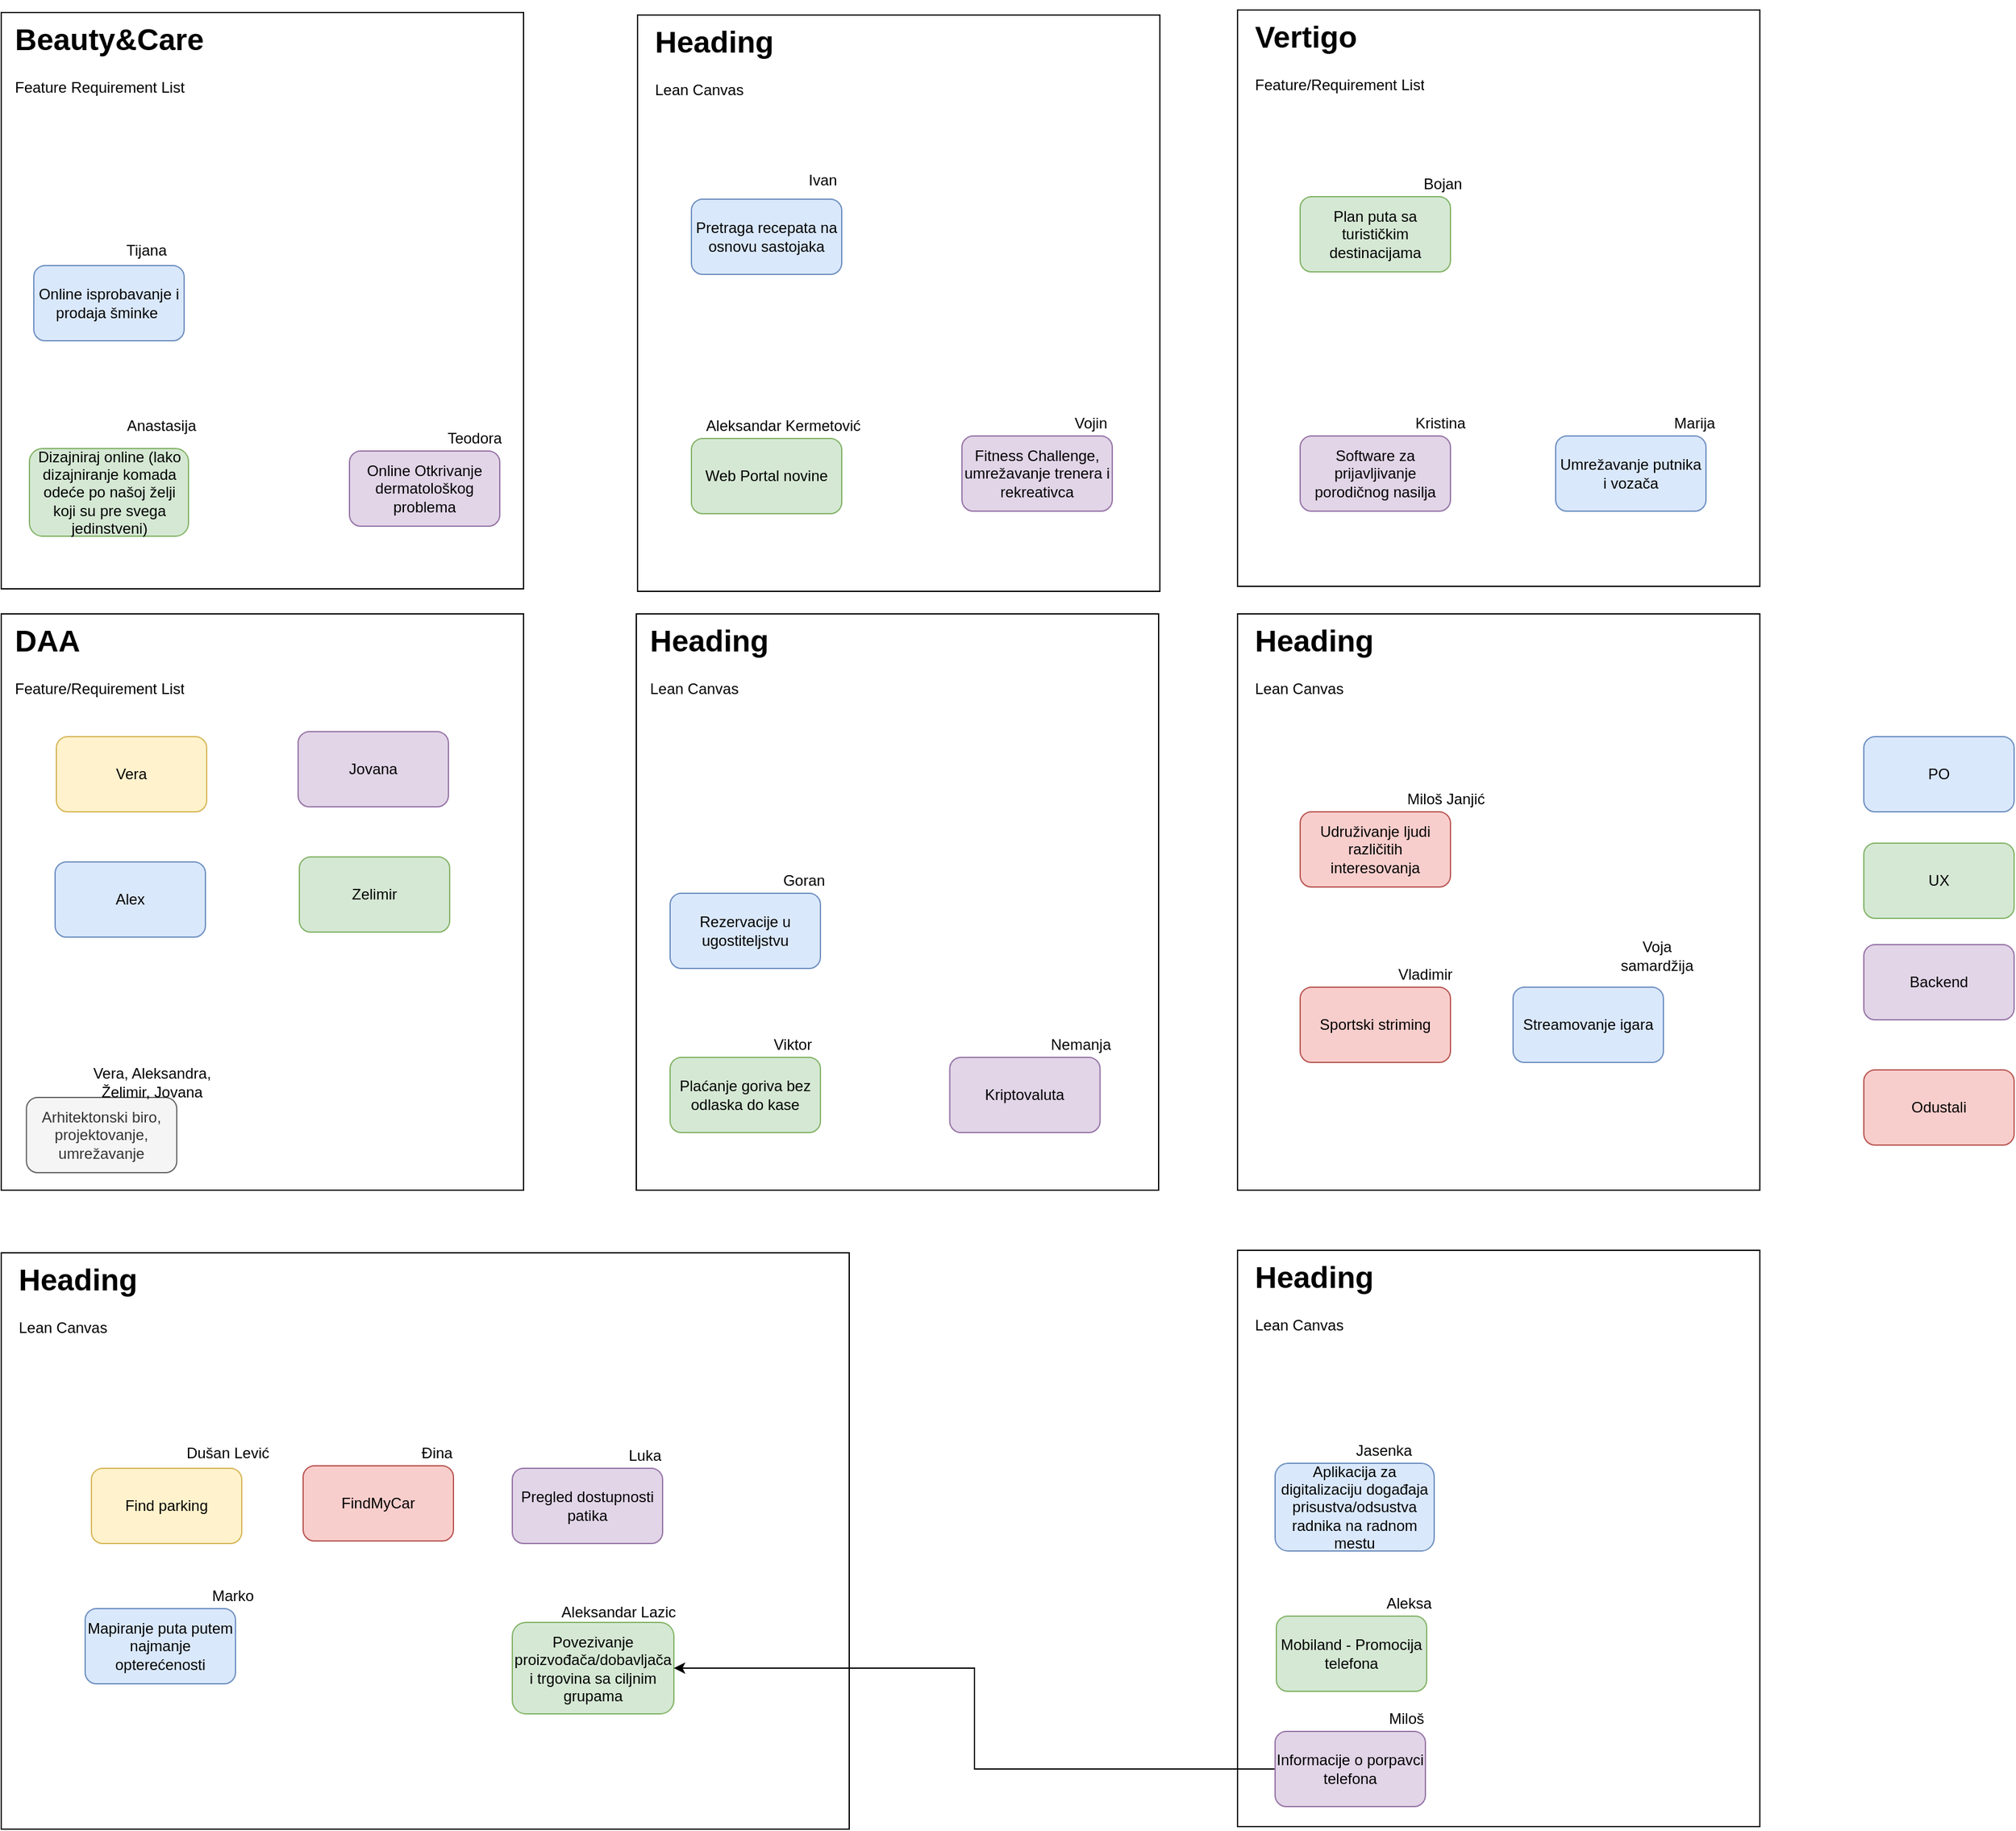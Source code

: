 <mxfile version="13.1.1" type="device"><diagram id="85tqy-dk0capkp2-FKb7" name="Page-1"><mxGraphModel dx="2751" dy="955" grid="1" gridSize="10" guides="1" tooltips="1" connect="1" arrows="1" fold="1" page="1" pageScale="1" pageWidth="827" pageHeight="1169" math="0" shadow="0"><root><mxCell id="0"/><mxCell id="1" parent="0"/><mxCell id="fjEjIm1PIN9vxGyF1p1s-10" value="" style="rounded=0;whiteSpace=wrap;html=1;" vertex="1" parent="1"><mxGeometry x="-827" y="1002" width="677" height="460" as="geometry"/></mxCell><mxCell id="fjEjIm1PIN9vxGyF1p1s-11" value="&lt;h1&gt;Heading&lt;/h1&gt;&lt;p&gt;Lean Canvas&lt;/p&gt;" style="text;html=1;strokeColor=none;fillColor=none;spacing=5;spacingTop=-20;whiteSpace=wrap;overflow=hidden;rounded=0;" vertex="1" parent="1"><mxGeometry x="-818.25" y="1004" width="190" height="120" as="geometry"/></mxCell><mxCell id="fjEjIm1PIN9vxGyF1p1s-3" value="" style="rounded=0;whiteSpace=wrap;html=1;" vertex="1" parent="1"><mxGeometry x="160" y="492" width="417" height="460" as="geometry"/></mxCell><mxCell id="fjEjIm1PIN9vxGyF1p1s-1" value="" style="rounded=0;whiteSpace=wrap;html=1;" vertex="1" parent="1"><mxGeometry x="160" y="10" width="417" height="460" as="geometry"/></mxCell><mxCell id="YpBCpxEUzcEYua1ZrWGF-95" value="" style="rounded=0;whiteSpace=wrap;html=1;" parent="1" vertex="1"><mxGeometry x="-320" y="492" width="417" height="460" as="geometry"/></mxCell><mxCell id="YpBCpxEUzcEYua1ZrWGF-90" value="" style="rounded=0;whiteSpace=wrap;html=1;" parent="1" vertex="1"><mxGeometry x="-827" y="492" width="417" height="460" as="geometry"/></mxCell><mxCell id="YpBCpxEUzcEYua1ZrWGF-86" value="" style="rounded=0;whiteSpace=wrap;html=1;" parent="1" vertex="1"><mxGeometry x="-319" y="14" width="417" height="460" as="geometry"/></mxCell><mxCell id="YpBCpxEUzcEYua1ZrWGF-85" value="" style="rounded=0;whiteSpace=wrap;html=1;" parent="1" vertex="1"><mxGeometry x="-827" y="12" width="417" height="460" as="geometry"/></mxCell><mxCell id="YpBCpxEUzcEYua1ZrWGF-2" value="Web Portal novine" style="rounded=1;whiteSpace=wrap;html=1;fillColor=#d5e8d4;strokeColor=#82b366;" parent="1" vertex="1"><mxGeometry x="-276" y="352" width="120" height="60" as="geometry"/></mxCell><mxCell id="YpBCpxEUzcEYua1ZrWGF-3" value="Povezivanje proizvođača/dobavljača i trgovina sa ciljnim grupama" style="rounded=1;whiteSpace=wrap;html=1;fillColor=#d5e8d4;strokeColor=#82b366;" parent="1" vertex="1"><mxGeometry x="-419" y="1297" width="129" height="73" as="geometry"/></mxCell><mxCell id="YpBCpxEUzcEYua1ZrWGF-4" value="Plan puta sa turističkim destinacijama" style="rounded=1;whiteSpace=wrap;html=1;fillColor=#d5e8d4;strokeColor=#82b366;" parent="1" vertex="1"><mxGeometry x="210" y="159" width="120" height="60" as="geometry"/></mxCell><mxCell id="YpBCpxEUzcEYua1ZrWGF-5" value="Streamovanje igara" style="rounded=1;whiteSpace=wrap;html=1;fillColor=#dae8fc;strokeColor=#6c8ebf;" parent="1" vertex="1"><mxGeometry x="380" y="790" width="120" height="60" as="geometry"/></mxCell><mxCell id="YpBCpxEUzcEYua1ZrWGF-6" value="Kriptovaluta" style="rounded=1;whiteSpace=wrap;html=1;fillColor=#e1d5e7;strokeColor=#9673a6;" parent="1" vertex="1"><mxGeometry x="-69.75" y="846" width="120" height="60" as="geometry"/></mxCell><mxCell id="YpBCpxEUzcEYua1ZrWGF-7" value="Software za prijavljivanje porodičnog nasilja" style="rounded=1;whiteSpace=wrap;html=1;fillColor=#e1d5e7;strokeColor=#9673a6;" parent="1" vertex="1"><mxGeometry x="210" y="350" width="120" height="60" as="geometry"/></mxCell><mxCell id="YpBCpxEUzcEYua1ZrWGF-8" value="Online Otkrivanje dermatološkog problema" style="rounded=1;whiteSpace=wrap;html=1;fillColor=#e1d5e7;strokeColor=#9673a6;" parent="1" vertex="1"><mxGeometry x="-549" y="362" width="120" height="60" as="geometry"/></mxCell><mxCell id="YpBCpxEUzcEYua1ZrWGF-9" value="Dizajniraj online (lako dizajniranje komada odeće po našoj želji koji su pre svega jedinstveni)" style="rounded=1;whiteSpace=wrap;html=1;fillColor=#d5e8d4;strokeColor=#82b366;" parent="1" vertex="1"><mxGeometry x="-804.5" y="360" width="127" height="70" as="geometry"/></mxCell><mxCell id="YpBCpxEUzcEYua1ZrWGF-10" value="Rezervacije u ugostiteljstvu" style="rounded=1;whiteSpace=wrap;html=1;fillColor=#dae8fc;strokeColor=#6c8ebf;" parent="1" vertex="1"><mxGeometry x="-293" y="715" width="120" height="60" as="geometry"/></mxCell><mxCell id="YpBCpxEUzcEYua1ZrWGF-11" value="Sportski striming" style="rounded=1;whiteSpace=wrap;html=1;fillColor=#f8cecc;strokeColor=#b85450;" parent="1" vertex="1"><mxGeometry x="210" y="790" width="120" height="60" as="geometry"/></mxCell><mxCell id="YpBCpxEUzcEYua1ZrWGF-12" value="Arhitektonski biro, projektovanje, umrežavanje" style="rounded=1;whiteSpace=wrap;html=1;fillColor=#f5f5f5;strokeColor=#666666;fontColor=#333333;" parent="1" vertex="1"><mxGeometry x="-806.88" y="878" width="120" height="60" as="geometry"/></mxCell><mxCell id="YpBCpxEUzcEYua1ZrWGF-13" value="FindMyCar" style="rounded=1;whiteSpace=wrap;html=1;fillColor=#f8cecc;strokeColor=#b85450;" parent="1" vertex="1"><mxGeometry x="-586" y="1172" width="120" height="60" as="geometry"/></mxCell><mxCell id="YpBCpxEUzcEYua1ZrWGF-14" value="Pretraga recepata na osnovu sastojaka" style="rounded=1;whiteSpace=wrap;html=1;fillColor=#dae8fc;strokeColor=#6c8ebf;" parent="1" vertex="1"><mxGeometry x="-276" y="161" width="120" height="60" as="geometry"/></mxCell><mxCell id="YpBCpxEUzcEYua1ZrWGF-15" value="Find parking" style="rounded=1;whiteSpace=wrap;html=1;fillColor=#fff2cc;strokeColor=#d6b656;" parent="1" vertex="1"><mxGeometry x="-755" y="1174" width="120" height="60" as="geometry"/></mxCell><mxCell id="YpBCpxEUzcEYua1ZrWGF-17" value="Pregled dostupnosti patika" style="rounded=1;whiteSpace=wrap;html=1;fillColor=#e1d5e7;strokeColor=#9673a6;" parent="1" vertex="1"><mxGeometry x="-419" y="1174" width="120" height="60" as="geometry"/></mxCell><mxCell id="YpBCpxEUzcEYua1ZrWGF-18" value="Fitness Challenge, umrežavanje trenera i rekreativca" style="rounded=1;whiteSpace=wrap;html=1;fillColor=#e1d5e7;strokeColor=#9673a6;" parent="1" vertex="1"><mxGeometry x="-60" y="350" width="120" height="60" as="geometry"/></mxCell><mxCell id="YpBCpxEUzcEYua1ZrWGF-20" value="Vera, Aleksandra, Želimir, Jovana" style="text;html=1;strokeColor=none;fillColor=none;align=center;verticalAlign=middle;whiteSpace=wrap;rounded=0;" parent="1" vertex="1"><mxGeometry x="-767.63" y="856" width="123" height="20" as="geometry"/></mxCell><mxCell id="YpBCpxEUzcEYua1ZrWGF-21" value="Vladimir" style="text;html=1;strokeColor=none;fillColor=none;align=center;verticalAlign=middle;whiteSpace=wrap;rounded=0;" parent="1" vertex="1"><mxGeometry x="290" y="770" width="40" height="20" as="geometry"/></mxCell><mxCell id="YpBCpxEUzcEYua1ZrWGF-23" value="Goran" style="text;html=1;strokeColor=none;fillColor=none;align=center;verticalAlign=middle;whiteSpace=wrap;rounded=0;" parent="1" vertex="1"><mxGeometry x="-206" y="695" width="40" height="20" as="geometry"/></mxCell><mxCell id="YpBCpxEUzcEYua1ZrWGF-24" value="Đina" style="text;html=1;strokeColor=none;fillColor=none;align=center;verticalAlign=middle;whiteSpace=wrap;rounded=0;" parent="1" vertex="1"><mxGeometry x="-499" y="1152" width="40" height="20" as="geometry"/></mxCell><mxCell id="YpBCpxEUzcEYua1ZrWGF-25" value="Dušan Lević" style="text;html=1;strokeColor=none;fillColor=none;align=center;verticalAlign=middle;whiteSpace=wrap;rounded=0;" parent="1" vertex="1"><mxGeometry x="-681" y="1152" width="70" height="20" as="geometry"/></mxCell><mxCell id="YpBCpxEUzcEYua1ZrWGF-27" value="Plaćanje goriva bez odlaska do kase" style="rounded=1;whiteSpace=wrap;html=1;fillColor=#d5e8d4;strokeColor=#82b366;" parent="1" vertex="1"><mxGeometry x="-293" y="846" width="120" height="60" as="geometry"/></mxCell><mxCell id="YpBCpxEUzcEYua1ZrWGF-29" value="Umrežavanje putnika i vozača" style="rounded=1;whiteSpace=wrap;html=1;fillColor=#dae8fc;strokeColor=#6c8ebf;" parent="1" vertex="1"><mxGeometry x="414" y="350" width="120" height="60" as="geometry"/></mxCell><mxCell id="YpBCpxEUzcEYua1ZrWGF-30" value="Mapiranje puta putem najmanje opterećenosti" style="rounded=1;whiteSpace=wrap;html=1;fillColor=#dae8fc;strokeColor=#6c8ebf;" parent="1" vertex="1"><mxGeometry x="-760" y="1286" width="120" height="60" as="geometry"/></mxCell><mxCell id="YpBCpxEUzcEYua1ZrWGF-31" value="Online isprobavanje i prodaja šminke&amp;nbsp;" style="rounded=1;whiteSpace=wrap;html=1;fillColor=#dae8fc;strokeColor=#6c8ebf;" parent="1" vertex="1"><mxGeometry x="-801" y="214" width="120" height="60" as="geometry"/></mxCell><mxCell id="YpBCpxEUzcEYua1ZrWGF-36" value="Viktor" style="text;html=1;strokeColor=none;fillColor=none;align=center;verticalAlign=middle;whiteSpace=wrap;rounded=0;" parent="1" vertex="1"><mxGeometry x="-230" y="826" width="70" height="20" as="geometry"/></mxCell><mxCell id="YpBCpxEUzcEYua1ZrWGF-38" value="Ivan" style="text;html=1;strokeColor=none;fillColor=none;align=center;verticalAlign=middle;whiteSpace=wrap;rounded=0;" parent="1" vertex="1"><mxGeometry x="-206" y="136" width="70" height="20" as="geometry"/></mxCell><mxCell id="YpBCpxEUzcEYua1ZrWGF-39" value="Vojin" style="text;html=1;strokeColor=none;fillColor=none;align=center;verticalAlign=middle;whiteSpace=wrap;rounded=0;" parent="1" vertex="1"><mxGeometry x="8" y="330" width="70" height="20" as="geometry"/></mxCell><mxCell id="YpBCpxEUzcEYua1ZrWGF-41" value="Aleksandar Kermetović" style="text;html=1;strokeColor=none;fillColor=none;align=center;verticalAlign=middle;whiteSpace=wrap;rounded=0;" parent="1" vertex="1"><mxGeometry x="-274" y="332" width="142.5" height="20" as="geometry"/></mxCell><mxCell id="YpBCpxEUzcEYua1ZrWGF-42" value="Aleksandar Lazic" style="text;html=1;strokeColor=none;fillColor=none;align=center;verticalAlign=middle;whiteSpace=wrap;rounded=0;" parent="1" vertex="1"><mxGeometry x="-384" y="1275" width="100" height="28" as="geometry"/></mxCell><mxCell id="YpBCpxEUzcEYua1ZrWGF-43" value="Anastasija" style="text;html=1;strokeColor=none;fillColor=none;align=center;verticalAlign=middle;whiteSpace=wrap;rounded=0;" parent="1" vertex="1"><mxGeometry x="-734.5" y="332" width="70" height="20" as="geometry"/></mxCell><mxCell id="YpBCpxEUzcEYua1ZrWGF-44" value="Bojan" style="text;html=1;strokeColor=none;fillColor=none;align=center;verticalAlign=middle;whiteSpace=wrap;rounded=0;" parent="1" vertex="1"><mxGeometry x="288.75" y="139" width="70" height="20" as="geometry"/></mxCell><mxCell id="YpBCpxEUzcEYua1ZrWGF-45" value="Marko" style="text;html=1;strokeColor=none;fillColor=none;align=center;verticalAlign=middle;whiteSpace=wrap;rounded=0;" parent="1" vertex="1"><mxGeometry x="-677.5" y="1266" width="70" height="20" as="geometry"/></mxCell><mxCell id="YpBCpxEUzcEYua1ZrWGF-46" value="Voja samardžija" style="text;html=1;strokeColor=none;fillColor=none;align=center;verticalAlign=middle;whiteSpace=wrap;rounded=0;" parent="1" vertex="1"><mxGeometry x="460" y="755" width="70" height="20" as="geometry"/></mxCell><mxCell id="YpBCpxEUzcEYua1ZrWGF-47" value="Nemanja" style="text;html=1;strokeColor=none;fillColor=none;align=center;verticalAlign=middle;whiteSpace=wrap;rounded=0;" parent="1" vertex="1"><mxGeometry x="-0.25" y="826" width="70" height="20" as="geometry"/></mxCell><mxCell id="YpBCpxEUzcEYua1ZrWGF-49" value="Marija" style="text;html=1;strokeColor=none;fillColor=none;align=center;verticalAlign=middle;whiteSpace=wrap;rounded=0;" parent="1" vertex="1"><mxGeometry x="490" y="330" width="70" height="20" as="geometry"/></mxCell><mxCell id="YpBCpxEUzcEYua1ZrWGF-51" value="Kristina" style="text;html=1;strokeColor=none;fillColor=none;align=center;verticalAlign=middle;whiteSpace=wrap;rounded=0;" parent="1" vertex="1"><mxGeometry x="287" y="330" width="70" height="20" as="geometry"/></mxCell><mxCell id="YpBCpxEUzcEYua1ZrWGF-52" value="Teodora" style="text;html=1;strokeColor=none;fillColor=none;align=center;verticalAlign=middle;whiteSpace=wrap;rounded=0;" parent="1" vertex="1"><mxGeometry x="-469" y="342" width="40" height="20" as="geometry"/></mxCell><mxCell id="YpBCpxEUzcEYua1ZrWGF-55" value="Tijana" style="text;html=1;strokeColor=none;fillColor=none;align=center;verticalAlign=middle;whiteSpace=wrap;rounded=0;" parent="1" vertex="1"><mxGeometry x="-731" y="192" width="40" height="20" as="geometry"/></mxCell><mxCell id="YpBCpxEUzcEYua1ZrWGF-67" style="edgeStyle=orthogonalEdgeStyle;rounded=0;orthogonalLoop=1;jettySize=auto;html=1;exitX=0.5;exitY=1;exitDx=0;exitDy=0;" parent="1" source="YpBCpxEUzcEYua1ZrWGF-46" target="YpBCpxEUzcEYua1ZrWGF-46" edge="1"><mxGeometry relative="1" as="geometry"/></mxCell><mxCell id="YpBCpxEUzcEYua1ZrWGF-72" value="Miloš Janjić" style="text;html=1;strokeColor=none;fillColor=none;align=center;verticalAlign=middle;whiteSpace=wrap;rounded=0;" parent="1" vertex="1"><mxGeometry x="273" y="630" width="107" height="20" as="geometry"/></mxCell><mxCell id="YpBCpxEUzcEYua1ZrWGF-81" value="Udruživanje ljudi različitih interesovanja" style="rounded=1;whiteSpace=wrap;html=1;fillColor=#f8cecc;strokeColor=#b85450;" parent="1" vertex="1"><mxGeometry x="210" y="650" width="120" height="60" as="geometry"/></mxCell><mxCell id="YpBCpxEUzcEYua1ZrWGF-82" value="Luka" style="text;html=1;strokeColor=none;fillColor=none;align=center;verticalAlign=middle;whiteSpace=wrap;rounded=0;" parent="1" vertex="1"><mxGeometry x="-333" y="1154" width="40" height="20" as="geometry"/></mxCell><mxCell id="YpBCpxEUzcEYua1ZrWGF-84" value="&lt;h1&gt;Beauty&amp;amp;Care&lt;/h1&gt;&lt;p&gt;Feature Requirement List&lt;/p&gt;" style="text;html=1;strokeColor=none;fillColor=none;spacing=5;spacingTop=-20;whiteSpace=wrap;overflow=hidden;rounded=0;" parent="1" vertex="1"><mxGeometry x="-820.75" y="14" width="190" height="120" as="geometry"/></mxCell><mxCell id="YpBCpxEUzcEYua1ZrWGF-88" value="&lt;h1&gt;Heading&lt;/h1&gt;&lt;p&gt;Lean Canvas&lt;/p&gt;" style="text;html=1;strokeColor=none;fillColor=none;spacing=5;spacingTop=-20;whiteSpace=wrap;overflow=hidden;rounded=0;" parent="1" vertex="1"><mxGeometry x="-310.25" y="16" width="190" height="120" as="geometry"/></mxCell><mxCell id="YpBCpxEUzcEYua1ZrWGF-91" value="&lt;h1&gt;DAA&lt;/h1&gt;&lt;p&gt;Feature/Requirement List&lt;/p&gt;" style="text;html=1;strokeColor=none;fillColor=none;spacing=5;spacingTop=-20;whiteSpace=wrap;overflow=hidden;rounded=0;" parent="1" vertex="1"><mxGeometry x="-820.75" y="494" width="190" height="120" as="geometry"/></mxCell><mxCell id="YpBCpxEUzcEYua1ZrWGF-96" value="&lt;h1&gt;Heading&lt;/h1&gt;&lt;p&gt;Lean Canvas&lt;/p&gt;" style="text;html=1;strokeColor=none;fillColor=none;spacing=5;spacingTop=-20;whiteSpace=wrap;overflow=hidden;rounded=0;" parent="1" vertex="1"><mxGeometry x="-313.75" y="494" width="190" height="120" as="geometry"/></mxCell><mxCell id="fjEjIm1PIN9vxGyF1p1s-2" value="&lt;h1&gt;Vertigo&lt;/h1&gt;&lt;p&gt;Feature/Requirement List&lt;/p&gt;" style="text;html=1;strokeColor=none;fillColor=none;spacing=5;spacingTop=-20;whiteSpace=wrap;overflow=hidden;rounded=0;" vertex="1" parent="1"><mxGeometry x="168.75" y="12" width="190" height="120" as="geometry"/></mxCell><mxCell id="fjEjIm1PIN9vxGyF1p1s-4" value="&lt;h1&gt;Heading&lt;/h1&gt;&lt;p&gt;Lean Canvas&lt;/p&gt;" style="text;html=1;strokeColor=none;fillColor=none;spacing=5;spacingTop=-20;whiteSpace=wrap;overflow=hidden;rounded=0;" vertex="1" parent="1"><mxGeometry x="168.75" y="494" width="190" height="120" as="geometry"/></mxCell><mxCell id="fjEjIm1PIN9vxGyF1p1s-7" value="" style="rounded=0;whiteSpace=wrap;html=1;" vertex="1" parent="1"><mxGeometry x="160" y="1000" width="417" height="460" as="geometry"/></mxCell><mxCell id="fjEjIm1PIN9vxGyF1p1s-8" value="&lt;h1&gt;Heading&lt;/h1&gt;&lt;p&gt;Lean Canvas&lt;/p&gt;" style="text;html=1;strokeColor=none;fillColor=none;spacing=5;spacingTop=-20;whiteSpace=wrap;overflow=hidden;rounded=0;" vertex="1" parent="1"><mxGeometry x="168.75" y="1002" width="190" height="120" as="geometry"/></mxCell><mxCell id="fjEjIm1PIN9vxGyF1p1s-9" style="edgeStyle=orthogonalEdgeStyle;rounded=0;orthogonalLoop=1;jettySize=auto;html=1;entryX=1;entryY=0.5;entryDx=0;entryDy=0;" edge="1" parent="1" source="YpBCpxEUzcEYua1ZrWGF-26" target="YpBCpxEUzcEYua1ZrWGF-3"><mxGeometry relative="1" as="geometry"/></mxCell><mxCell id="YpBCpxEUzcEYua1ZrWGF-26" value="Informacije o porpavci telefona" style="rounded=1;whiteSpace=wrap;html=1;fillColor=#e1d5e7;strokeColor=#9673a6;" parent="1" vertex="1"><mxGeometry x="190" y="1384" width="120" height="60" as="geometry"/></mxCell><mxCell id="YpBCpxEUzcEYua1ZrWGF-32" value="Aplikacija za digitalizaciju događaja prisustva/odsustva radnika na radnom mestu" style="rounded=1;whiteSpace=wrap;html=1;fillColor=#dae8fc;strokeColor=#6c8ebf;" parent="1" vertex="1"><mxGeometry x="190" y="1170" width="127" height="70" as="geometry"/></mxCell><mxCell id="YpBCpxEUzcEYua1ZrWGF-33" value="Mobiland - Promocija telefona" style="rounded=1;whiteSpace=wrap;html=1;fillColor=#d5e8d4;strokeColor=#82b366;" parent="1" vertex="1"><mxGeometry x="191" y="1292" width="120" height="60" as="geometry"/></mxCell><mxCell id="YpBCpxEUzcEYua1ZrWGF-37" value="Miloš" style="text;html=1;strokeColor=none;fillColor=none;align=center;verticalAlign=middle;whiteSpace=wrap;rounded=0;" parent="1" vertex="1"><mxGeometry x="260" y="1364" width="70" height="20" as="geometry"/></mxCell><mxCell id="YpBCpxEUzcEYua1ZrWGF-54" value="Jasenka" style="text;html=1;strokeColor=none;fillColor=none;align=center;verticalAlign=middle;whiteSpace=wrap;rounded=0;" parent="1" vertex="1"><mxGeometry x="256.5" y="1150" width="40" height="20" as="geometry"/></mxCell><mxCell id="YpBCpxEUzcEYua1ZrWGF-56" value="Aleksa" style="text;html=1;strokeColor=none;fillColor=none;align=center;verticalAlign=middle;whiteSpace=wrap;rounded=0;" parent="1" vertex="1"><mxGeometry x="277" y="1272" width="40" height="20" as="geometry"/></mxCell><mxCell id="fjEjIm1PIN9vxGyF1p1s-12" value="PO" style="rounded=1;whiteSpace=wrap;html=1;fillColor=#dae8fc;strokeColor=#6c8ebf;" vertex="1" parent="1"><mxGeometry x="660" y="590" width="120" height="60" as="geometry"/></mxCell><mxCell id="fjEjIm1PIN9vxGyF1p1s-13" value="UX" style="rounded=1;whiteSpace=wrap;html=1;fillColor=#d5e8d4;strokeColor=#82b366;" vertex="1" parent="1"><mxGeometry x="660" y="675" width="120" height="60" as="geometry"/></mxCell><mxCell id="fjEjIm1PIN9vxGyF1p1s-14" value="Backend" style="rounded=1;whiteSpace=wrap;html=1;fillColor=#e1d5e7;strokeColor=#9673a6;" vertex="1" parent="1"><mxGeometry x="660" y="756" width="120" height="60" as="geometry"/></mxCell><mxCell id="fjEjIm1PIN9vxGyF1p1s-15" value="Vera" style="rounded=1;whiteSpace=wrap;html=1;fillColor=#fff2cc;strokeColor=#d6b656;" vertex="1" parent="1"><mxGeometry x="-783" y="590" width="120" height="60" as="geometry"/></mxCell><mxCell id="fjEjIm1PIN9vxGyF1p1s-16" value="Jovana" style="rounded=1;whiteSpace=wrap;html=1;fillColor=#e1d5e7;strokeColor=#9673a6;" vertex="1" parent="1"><mxGeometry x="-590" y="586" width="120" height="60" as="geometry"/></mxCell><mxCell id="fjEjIm1PIN9vxGyF1p1s-17" value="Zelimir" style="rounded=1;whiteSpace=wrap;html=1;fillColor=#d5e8d4;strokeColor=#82b366;" vertex="1" parent="1"><mxGeometry x="-589" y="686" width="120" height="60" as="geometry"/></mxCell><mxCell id="fjEjIm1PIN9vxGyF1p1s-18" value="Alex" style="rounded=1;whiteSpace=wrap;html=1;fillColor=#dae8fc;strokeColor=#6c8ebf;" vertex="1" parent="1"><mxGeometry x="-784" y="690" width="120" height="60" as="geometry"/></mxCell><mxCell id="fjEjIm1PIN9vxGyF1p1s-19" value="Odustali" style="rounded=1;whiteSpace=wrap;html=1;fillColor=#f8cecc;strokeColor=#b85450;" vertex="1" parent="1"><mxGeometry x="660" y="856" width="120" height="60" as="geometry"/></mxCell></root></mxGraphModel></diagram></mxfile>